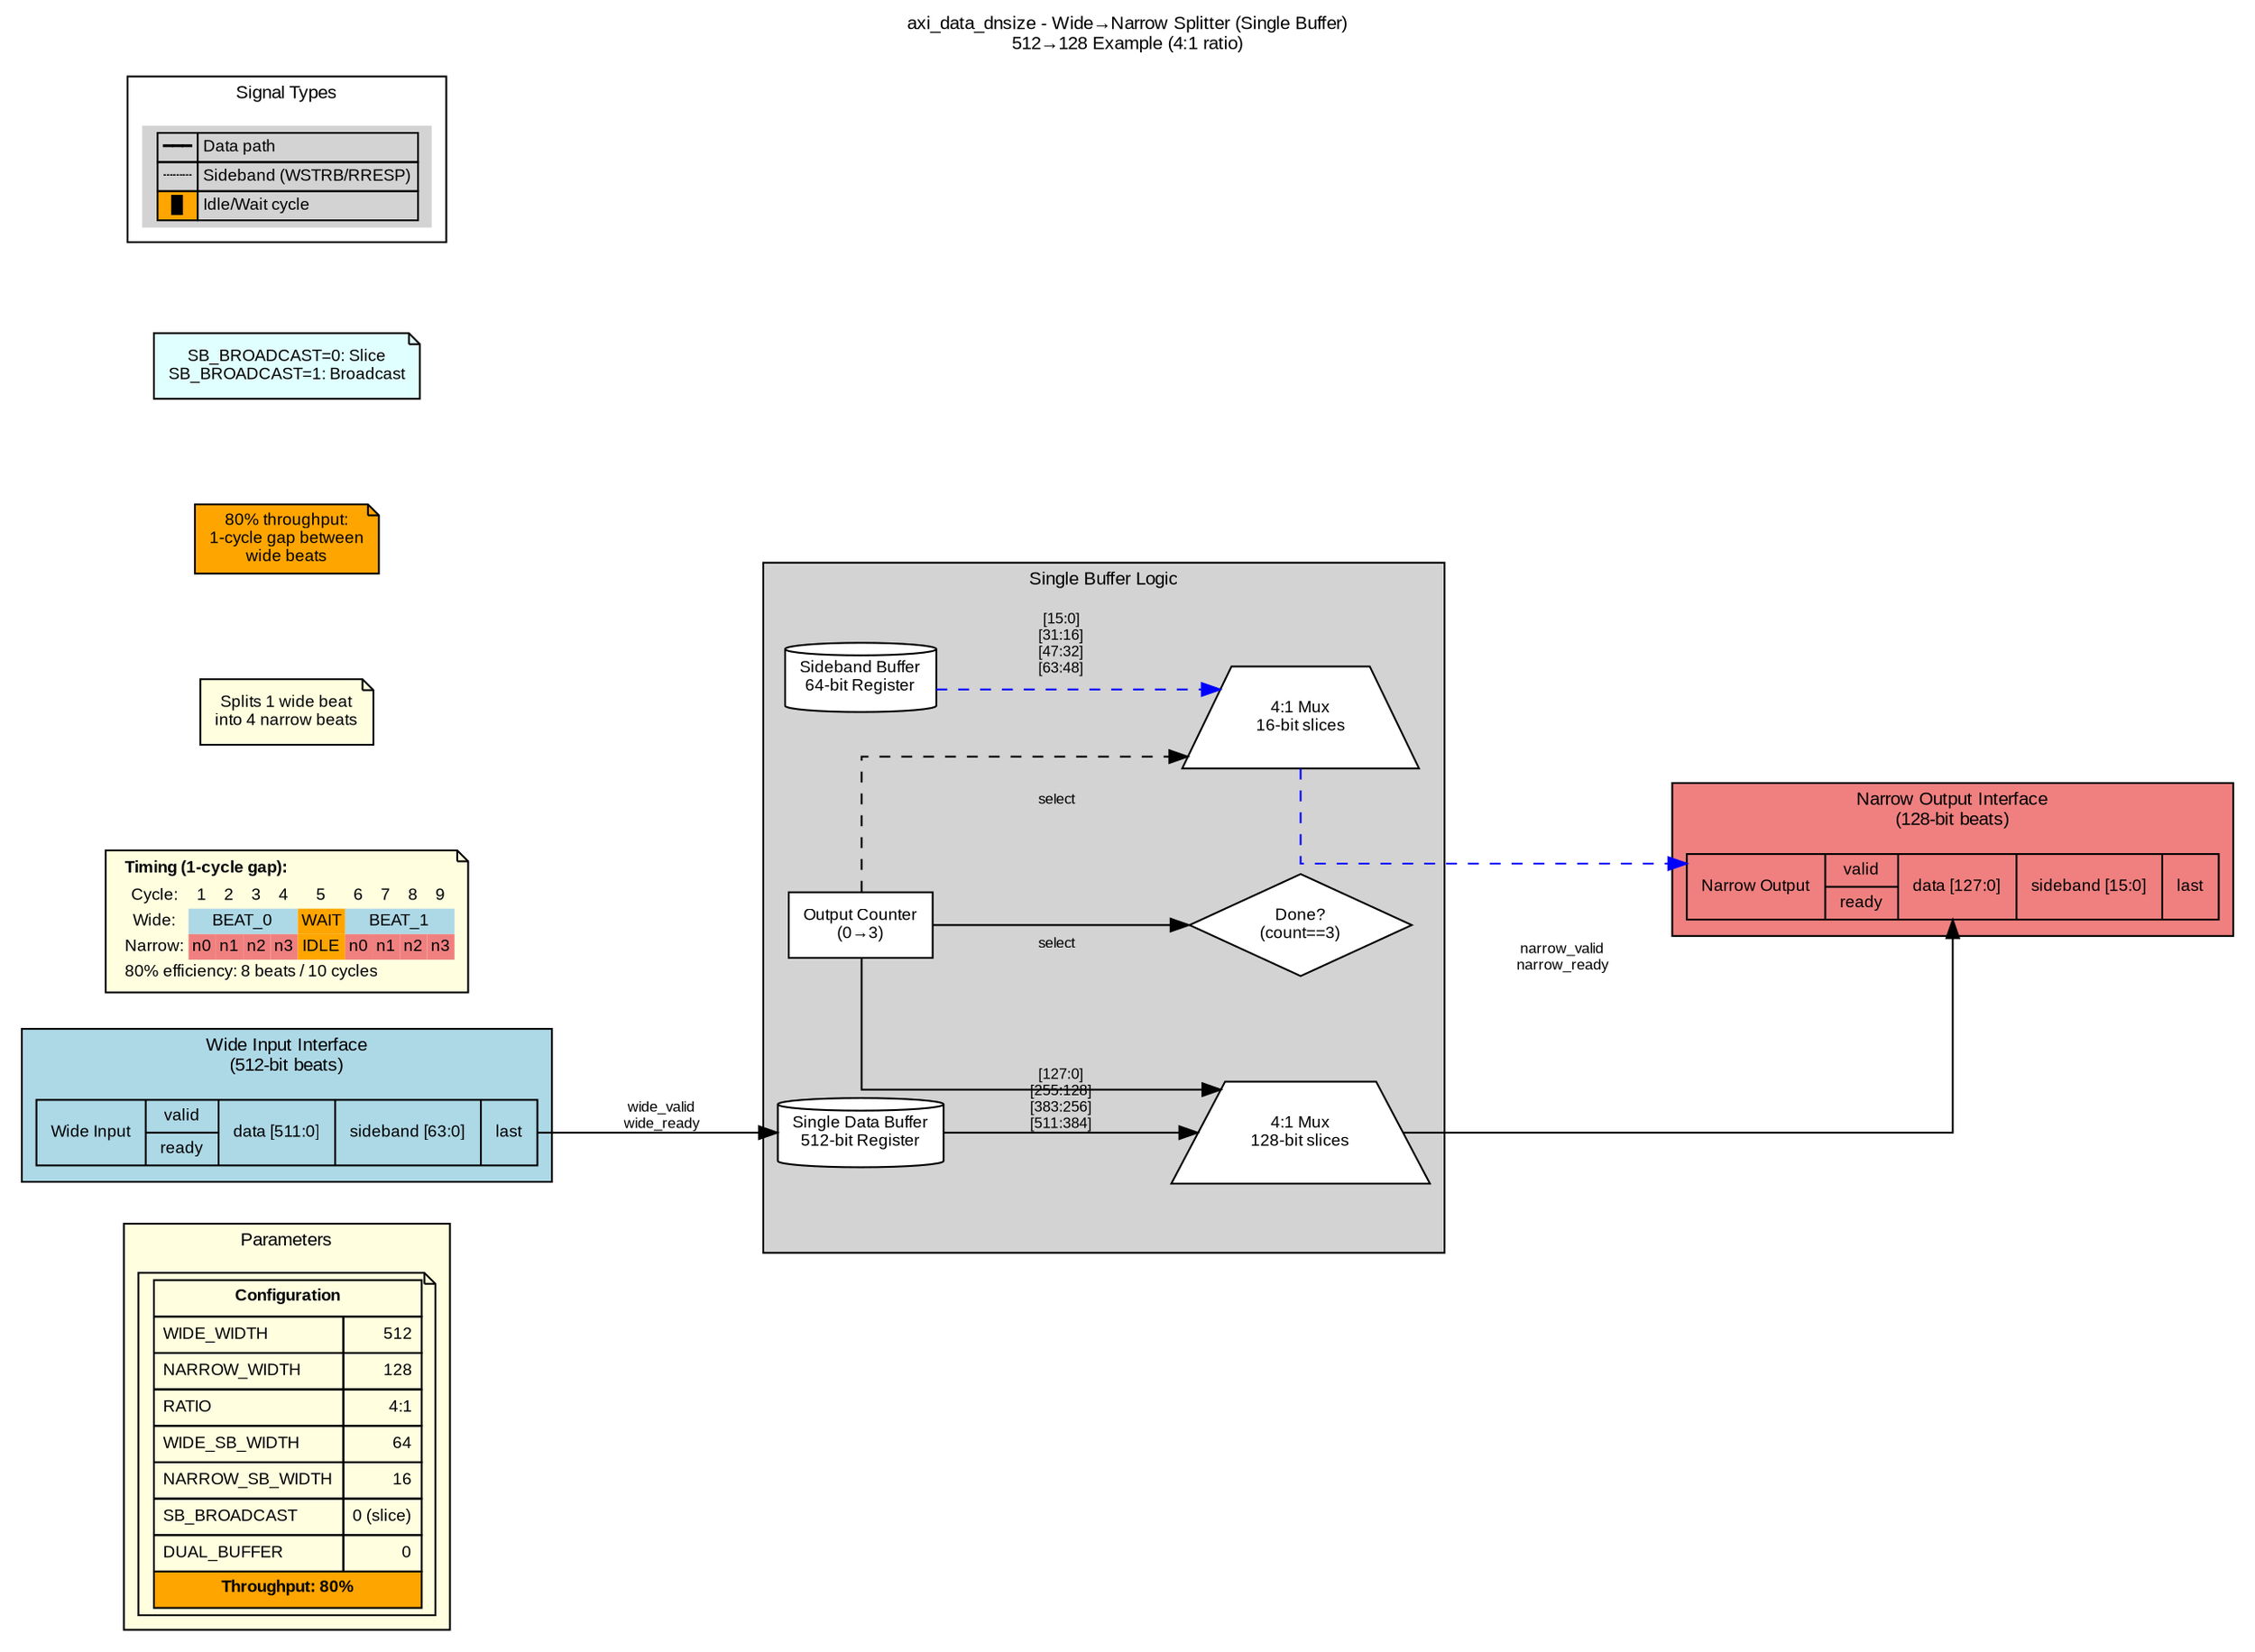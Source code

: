 // Graphviz Block Diagram: axi_data_dnsize (Single Buffer)
// Purpose: Wide-to-Narrow Data Width Converter (Splitter) - Single Buffer Mode
// Module: axi_data_dnsize.sv (DUAL_BUFFER=0)

digraph axi_data_dnsize_single {
    rankdir=LR;
    newrank=true;
    splines=ortho;
    nodesep=0.8;
    ranksep=1.2;

    // Graph attributes
    graph [fontname="Arial", fontsize=10, label="axi_data_dnsize - Wide→Narrow Splitter (Single Buffer)\n512→128 Example (4:1 ratio)", labelloc=t];
    node [fontname="Arial", fontsize=9, shape=box, style=filled];
    edge [fontname="Arial", fontsize=8];

    // Module parameters
    subgraph cluster_params {
        label="Parameters";
        style=filled;
        fillcolor=lightyellow;

        params [shape=note, fillcolor=lightyellow, label=<
<TABLE BORDER="0" CELLBORDER="1" CELLSPACING="0" CELLPADDING="4">
<TR><TD COLSPAN="2"><B>Configuration</B></TD></TR>
<TR><TD ALIGN="LEFT">WIDE_WIDTH</TD><TD ALIGN="RIGHT">512</TD></TR>
<TR><TD ALIGN="LEFT">NARROW_WIDTH</TD><TD ALIGN="RIGHT">128</TD></TR>
<TR><TD ALIGN="LEFT">RATIO</TD><TD ALIGN="RIGHT">4:1</TD></TR>
<TR><TD ALIGN="LEFT">WIDE_SB_WIDTH</TD><TD ALIGN="RIGHT">64</TD></TR>
<TR><TD ALIGN="LEFT">NARROW_SB_WIDTH</TD><TD ALIGN="RIGHT">16</TD></TR>
<TR><TD ALIGN="LEFT">SB_BROADCAST</TD><TD ALIGN="RIGHT">0 (slice)</TD></TR>
<TR><TD ALIGN="LEFT">DUAL_BUFFER</TD><TD ALIGN="RIGHT">0</TD></TR>
<TR><TD COLSPAN="2" BGCOLOR="orange"><B>Throughput: 80%</B></TD></TR>
</TABLE>>];
    }

    // Input interface
    subgraph cluster_input {
        label="Wide Input Interface\n(512-bit beats)";
        style=filled;
        fillcolor=lightblue;

        input [shape=record, fillcolor=lightblue, label="{Wide Input|{valid|ready}|{data [511:0]}|{sideband [63:0]}|{last}}"];
    }

    // Single buffer logic
    subgraph cluster_buffer {
        label="Single Buffer Logic";
        style=filled;
        fillcolor=lightgray;

        buffer [shape=cylinder, fillcolor=white, label="Single Data Buffer\n512-bit Register"];
        sb_buffer [shape=cylinder, fillcolor=white, label="Sideband Buffer\n64-bit Register"];
        counter [shape=box, fillcolor=white, label="Output Counter\n(0→3)"];
        mux [shape=trapezium, fillcolor=white, label="4:1 Mux\n128-bit slices"];
        sb_mux [shape=trapezium, fillcolor=white, label="4:1 Mux\n16-bit slices"];
        control [shape=diamond, fillcolor=white, label="Done?\n(count==3)"];

        buffer -> mux [label="  [127:0]\n  [255:128]\n  [383:256]\n  [511:384]"];
        sb_buffer -> sb_mux [style=dashed, color=blue, label="  [15:0]\n  [31:16]\n  [47:32]\n  [63:48]"];
        counter -> mux [label="select"];
        counter -> sb_mux [label="select", style=dashed];
        counter -> control;
    }

    // Output interface
    subgraph cluster_output {
        label="Narrow Output Interface\n(128-bit beats)";
        style=filled;
        fillcolor=lightcoral;

        output [shape=record, fillcolor=lightcoral, label="{Narrow Output|{valid|ready}|{data [127:0]}|{sideband [15:0]}|{last}}"];
    }

    // Data flow
    input -> buffer [label="  wide_valid\n  wide_ready"];
    mux -> output [label="  narrow_valid\n  narrow_ready"];
    sb_mux -> output [style=dashed, color=blue];

    // Timing diagram note
    timing [shape=note, fillcolor=lightyellow, label=<
<TABLE BORDER="0" CELLBORDER="0" CELLSPACING="0" CELLPADDING="2">
<TR><TD COLSPAN="10" ALIGN="LEFT"><B>Timing (1-cycle gap):</B></TD></TR>
<TR><TD>Cycle:</TD><TD>1</TD><TD>2</TD><TD>3</TD><TD>4</TD><TD>5</TD><TD>6</TD><TD>7</TD><TD>8</TD><TD>9</TD></TR>
<TR><TD>Wide:</TD><TD COLSPAN="4" BGCOLOR="lightblue">BEAT_0</TD><TD BGCOLOR="orange">WAIT</TD><TD COLSPAN="4" BGCOLOR="lightblue">BEAT_1</TD></TR>
<TR><TD>Narrow:</TD><TD BGCOLOR="lightcoral">n0</TD><TD BGCOLOR="lightcoral">n1</TD><TD BGCOLOR="lightcoral">n2</TD><TD BGCOLOR="lightcoral">n3</TD><TD BGCOLOR="orange">IDLE</TD><TD BGCOLOR="lightcoral">n0</TD><TD BGCOLOR="lightcoral">n1</TD><TD BGCOLOR="lightcoral">n2</TD><TD BGCOLOR="lightcoral">n3</TD></TR>
<TR><TD COLSPAN="10" ALIGN="LEFT">80% efficiency: 8 beats / 10 cycles</TD></TR>
</TABLE>>];

    // Annotations
    note1 [shape=note, fillcolor=lightyellow, label="Splits 1 wide beat\ninto 4 narrow beats"];
    note2 [shape=note, fillcolor=orange, label="80% throughput:\n1-cycle gap between\nwide beats"];
    note3 [shape=note, fillcolor=lightcyan, label="SB_BROADCAST=0: Slice\nSB_BROADCAST=1: Broadcast"];

    // Legend
    subgraph cluster_legend {
        label="Signal Types";
        style=filled;
        fillcolor=white;

        legend [shape=plaintext, label=<
<TABLE BORDER="0" CELLBORDER="1" CELLSPACING="0" CELLPADDING="2">
<TR><TD>━━━</TD><TD ALIGN="LEFT">Data path</TD></TR>
<TR><TD>┄┄┄</TD><TD ALIGN="LEFT">Sideband (WSTRB/RRESP)</TD></TR>
<TR><TD BGCOLOR="orange">█</TD><TD ALIGN="LEFT">Idle/Wait cycle</TD></TR>
</TABLE>>];
    }
}
